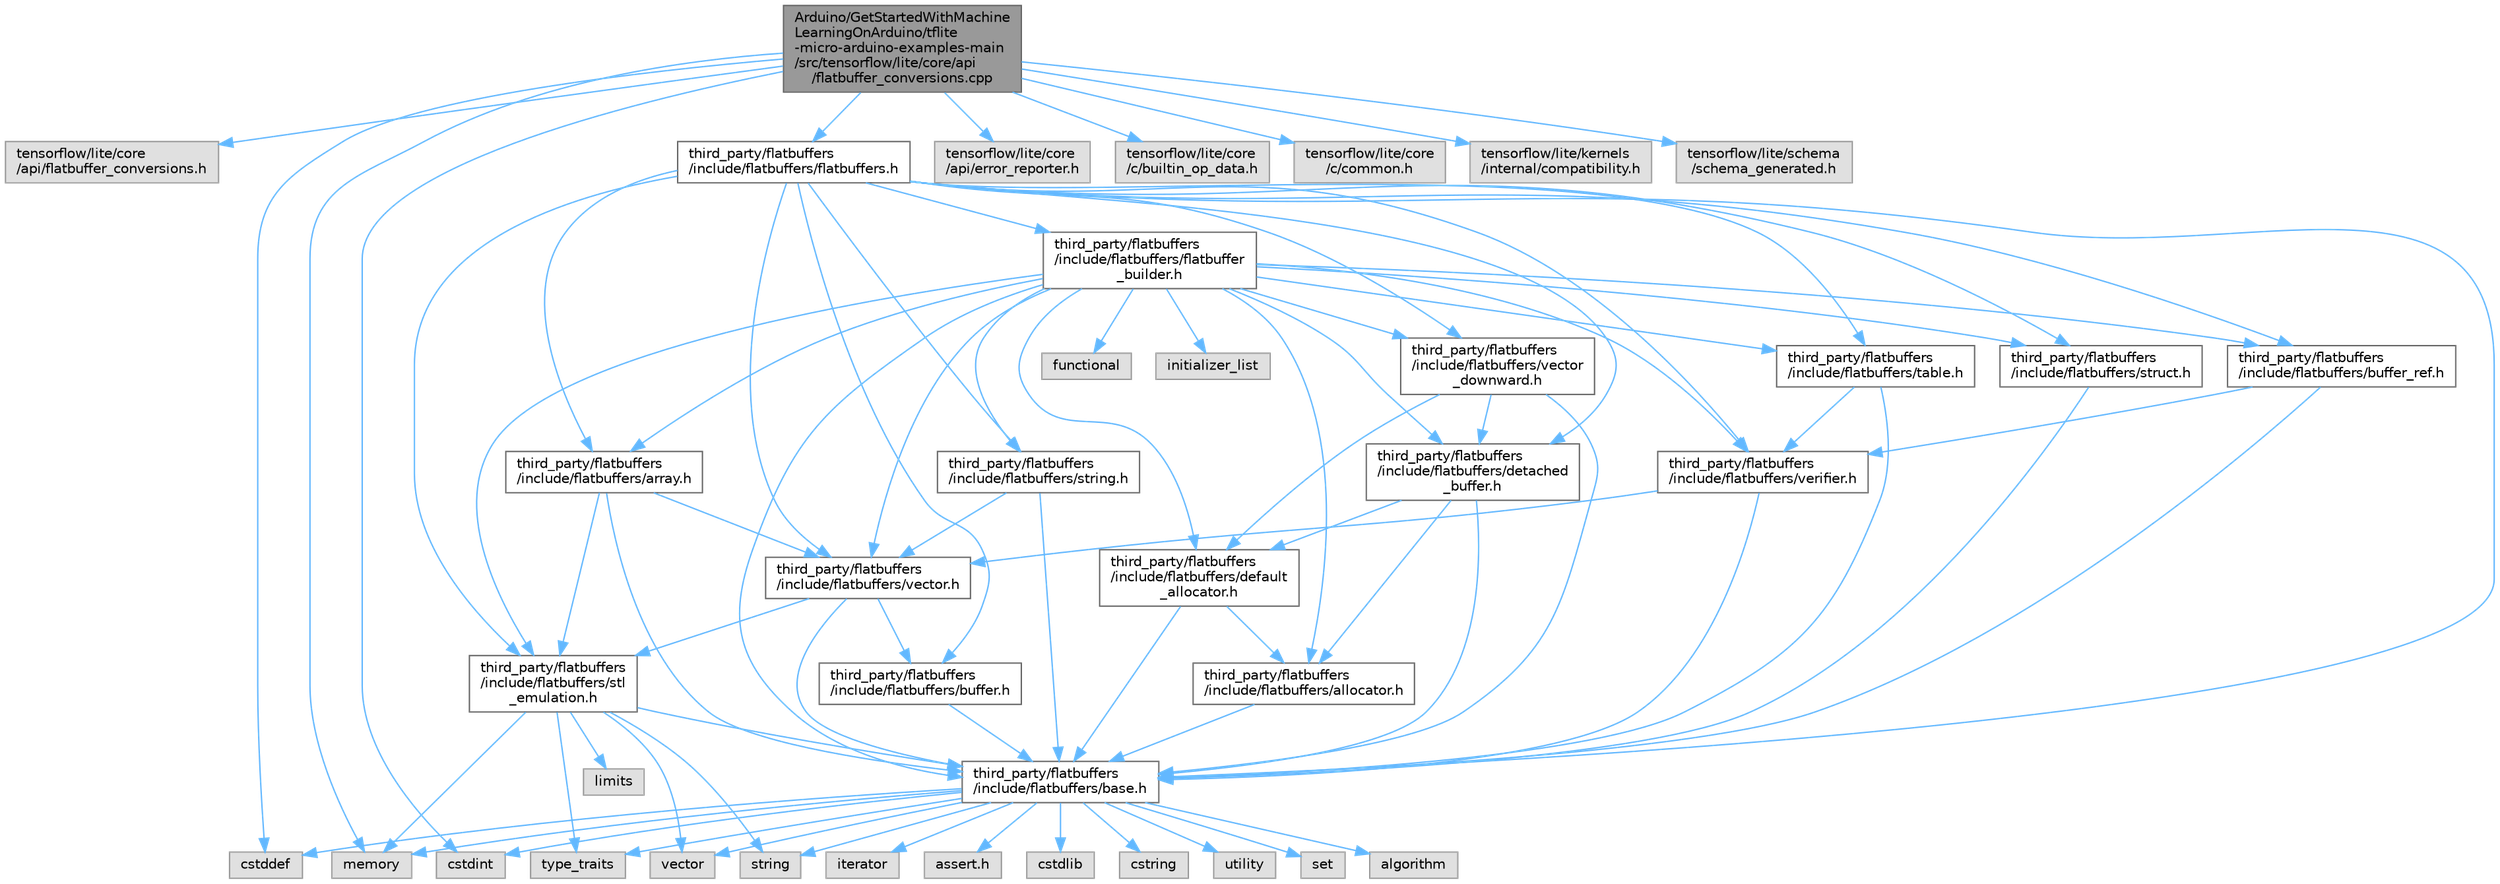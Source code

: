 digraph "Arduino/GetStartedWithMachineLearningOnArduino/tflite-micro-arduino-examples-main/src/tensorflow/lite/core/api/flatbuffer_conversions.cpp"
{
 // LATEX_PDF_SIZE
  bgcolor="transparent";
  edge [fontname=Helvetica,fontsize=10,labelfontname=Helvetica,labelfontsize=10];
  node [fontname=Helvetica,fontsize=10,shape=box,height=0.2,width=0.4];
  Node1 [id="Node000001",label="Arduino/GetStartedWithMachine\lLearningOnArduino/tflite\l-micro-arduino-examples-main\l/src/tensorflow/lite/core/api\l/flatbuffer_conversions.cpp",height=0.2,width=0.4,color="gray40", fillcolor="grey60", style="filled", fontcolor="black",tooltip=" "];
  Node1 -> Node2 [id="edge83_Node000001_Node000002",color="steelblue1",style="solid",tooltip=" "];
  Node2 [id="Node000002",label="tensorflow/lite/core\l/api/flatbuffer_conversions.h",height=0.2,width=0.4,color="grey60", fillcolor="#E0E0E0", style="filled",tooltip=" "];
  Node1 -> Node3 [id="edge84_Node000001_Node000003",color="steelblue1",style="solid",tooltip=" "];
  Node3 [id="Node000003",label="cstddef",height=0.2,width=0.4,color="grey60", fillcolor="#E0E0E0", style="filled",tooltip=" "];
  Node1 -> Node4 [id="edge85_Node000001_Node000004",color="steelblue1",style="solid",tooltip=" "];
  Node4 [id="Node000004",label="cstdint",height=0.2,width=0.4,color="grey60", fillcolor="#E0E0E0", style="filled",tooltip=" "];
  Node1 -> Node5 [id="edge86_Node000001_Node000005",color="steelblue1",style="solid",tooltip=" "];
  Node5 [id="Node000005",label="memory",height=0.2,width=0.4,color="grey60", fillcolor="#E0E0E0", style="filled",tooltip=" "];
  Node1 -> Node6 [id="edge87_Node000001_Node000006",color="steelblue1",style="solid",tooltip=" "];
  Node6 [id="Node000006",label="third_party/flatbuffers\l/include/flatbuffers/flatbuffers.h",height=0.2,width=0.4,color="grey40", fillcolor="white", style="filled",URL="$flatbuffers_8h.html",tooltip=" "];
  Node6 -> Node7 [id="edge88_Node000006_Node000007",color="steelblue1",style="solid",tooltip=" "];
  Node7 [id="Node000007",label="third_party/flatbuffers\l/include/flatbuffers/array.h",height=0.2,width=0.4,color="grey40", fillcolor="white", style="filled",URL="$tflite-micro-arduino-examples-main_2src_2third__party_2flatbuffers_2include_2flatbuffers_2array_8h.html",tooltip=" "];
  Node7 -> Node8 [id="edge89_Node000007_Node000008",color="steelblue1",style="solid",tooltip=" "];
  Node8 [id="Node000008",label="third_party/flatbuffers\l/include/flatbuffers/base.h",height=0.2,width=0.4,color="grey40", fillcolor="white", style="filled",URL="$base_8h.html",tooltip=" "];
  Node8 -> Node9 [id="edge90_Node000008_Node000009",color="steelblue1",style="solid",tooltip=" "];
  Node9 [id="Node000009",label="assert.h",height=0.2,width=0.4,color="grey60", fillcolor="#E0E0E0", style="filled",tooltip=" "];
  Node8 -> Node4 [id="edge91_Node000008_Node000004",color="steelblue1",style="solid",tooltip=" "];
  Node8 -> Node3 [id="edge92_Node000008_Node000003",color="steelblue1",style="solid",tooltip=" "];
  Node8 -> Node10 [id="edge93_Node000008_Node000010",color="steelblue1",style="solid",tooltip=" "];
  Node10 [id="Node000010",label="cstdlib",height=0.2,width=0.4,color="grey60", fillcolor="#E0E0E0", style="filled",tooltip=" "];
  Node8 -> Node11 [id="edge94_Node000008_Node000011",color="steelblue1",style="solid",tooltip=" "];
  Node11 [id="Node000011",label="cstring",height=0.2,width=0.4,color="grey60", fillcolor="#E0E0E0", style="filled",tooltip=" "];
  Node8 -> Node12 [id="edge95_Node000008_Node000012",color="steelblue1",style="solid",tooltip=" "];
  Node12 [id="Node000012",label="utility",height=0.2,width=0.4,color="grey60", fillcolor="#E0E0E0", style="filled",tooltip=" "];
  Node8 -> Node13 [id="edge96_Node000008_Node000013",color="steelblue1",style="solid",tooltip=" "];
  Node13 [id="Node000013",label="string",height=0.2,width=0.4,color="grey60", fillcolor="#E0E0E0", style="filled",tooltip=" "];
  Node8 -> Node14 [id="edge97_Node000008_Node000014",color="steelblue1",style="solid",tooltip=" "];
  Node14 [id="Node000014",label="type_traits",height=0.2,width=0.4,color="grey60", fillcolor="#E0E0E0", style="filled",tooltip=" "];
  Node8 -> Node15 [id="edge98_Node000008_Node000015",color="steelblue1",style="solid",tooltip=" "];
  Node15 [id="Node000015",label="vector",height=0.2,width=0.4,color="grey60", fillcolor="#E0E0E0", style="filled",tooltip=" "];
  Node8 -> Node16 [id="edge99_Node000008_Node000016",color="steelblue1",style="solid",tooltip=" "];
  Node16 [id="Node000016",label="set",height=0.2,width=0.4,color="grey60", fillcolor="#E0E0E0", style="filled",tooltip=" "];
  Node8 -> Node17 [id="edge100_Node000008_Node000017",color="steelblue1",style="solid",tooltip=" "];
  Node17 [id="Node000017",label="algorithm",height=0.2,width=0.4,color="grey60", fillcolor="#E0E0E0", style="filled",tooltip=" "];
  Node8 -> Node18 [id="edge101_Node000008_Node000018",color="steelblue1",style="solid",tooltip=" "];
  Node18 [id="Node000018",label="iterator",height=0.2,width=0.4,color="grey60", fillcolor="#E0E0E0", style="filled",tooltip=" "];
  Node8 -> Node5 [id="edge102_Node000008_Node000005",color="steelblue1",style="solid",tooltip=" "];
  Node7 -> Node19 [id="edge103_Node000007_Node000019",color="steelblue1",style="solid",tooltip=" "];
  Node19 [id="Node000019",label="third_party/flatbuffers\l/include/flatbuffers/stl\l_emulation.h",height=0.2,width=0.4,color="grey40", fillcolor="white", style="filled",URL="$stl__emulation_8h.html",tooltip=" "];
  Node19 -> Node8 [id="edge104_Node000019_Node000008",color="steelblue1",style="solid",tooltip=" "];
  Node19 -> Node13 [id="edge105_Node000019_Node000013",color="steelblue1",style="solid",tooltip=" "];
  Node19 -> Node14 [id="edge106_Node000019_Node000014",color="steelblue1",style="solid",tooltip=" "];
  Node19 -> Node15 [id="edge107_Node000019_Node000015",color="steelblue1",style="solid",tooltip=" "];
  Node19 -> Node5 [id="edge108_Node000019_Node000005",color="steelblue1",style="solid",tooltip=" "];
  Node19 -> Node20 [id="edge109_Node000019_Node000020",color="steelblue1",style="solid",tooltip=" "];
  Node20 [id="Node000020",label="limits",height=0.2,width=0.4,color="grey60", fillcolor="#E0E0E0", style="filled",tooltip=" "];
  Node7 -> Node21 [id="edge110_Node000007_Node000021",color="steelblue1",style="solid",tooltip=" "];
  Node21 [id="Node000021",label="third_party/flatbuffers\l/include/flatbuffers/vector.h",height=0.2,width=0.4,color="grey40", fillcolor="white", style="filled",URL="$vector_8h.html",tooltip=" "];
  Node21 -> Node8 [id="edge111_Node000021_Node000008",color="steelblue1",style="solid",tooltip=" "];
  Node21 -> Node22 [id="edge112_Node000021_Node000022",color="steelblue1",style="solid",tooltip=" "];
  Node22 [id="Node000022",label="third_party/flatbuffers\l/include/flatbuffers/buffer.h",height=0.2,width=0.4,color="grey40", fillcolor="white", style="filled",URL="$buffer_8h.html",tooltip=" "];
  Node22 -> Node8 [id="edge113_Node000022_Node000008",color="steelblue1",style="solid",tooltip=" "];
  Node21 -> Node19 [id="edge114_Node000021_Node000019",color="steelblue1",style="solid",tooltip=" "];
  Node6 -> Node8 [id="edge115_Node000006_Node000008",color="steelblue1",style="solid",tooltip=" "];
  Node6 -> Node22 [id="edge116_Node000006_Node000022",color="steelblue1",style="solid",tooltip=" "];
  Node6 -> Node23 [id="edge117_Node000006_Node000023",color="steelblue1",style="solid",tooltip=" "];
  Node23 [id="Node000023",label="third_party/flatbuffers\l/include/flatbuffers/buffer_ref.h",height=0.2,width=0.4,color="grey40", fillcolor="white", style="filled",URL="$buffer__ref_8h.html",tooltip=" "];
  Node23 -> Node8 [id="edge118_Node000023_Node000008",color="steelblue1",style="solid",tooltip=" "];
  Node23 -> Node24 [id="edge119_Node000023_Node000024",color="steelblue1",style="solid",tooltip=" "];
  Node24 [id="Node000024",label="third_party/flatbuffers\l/include/flatbuffers/verifier.h",height=0.2,width=0.4,color="grey40", fillcolor="white", style="filled",URL="$verifier_8h.html",tooltip=" "];
  Node24 -> Node8 [id="edge120_Node000024_Node000008",color="steelblue1",style="solid",tooltip=" "];
  Node24 -> Node21 [id="edge121_Node000024_Node000021",color="steelblue1",style="solid",tooltip=" "];
  Node6 -> Node25 [id="edge122_Node000006_Node000025",color="steelblue1",style="solid",tooltip=" "];
  Node25 [id="Node000025",label="third_party/flatbuffers\l/include/flatbuffers/detached\l_buffer.h",height=0.2,width=0.4,color="grey40", fillcolor="white", style="filled",URL="$detached__buffer_8h.html",tooltip=" "];
  Node25 -> Node26 [id="edge123_Node000025_Node000026",color="steelblue1",style="solid",tooltip=" "];
  Node26 [id="Node000026",label="third_party/flatbuffers\l/include/flatbuffers/allocator.h",height=0.2,width=0.4,color="grey40", fillcolor="white", style="filled",URL="$allocator_8h.html",tooltip=" "];
  Node26 -> Node8 [id="edge124_Node000026_Node000008",color="steelblue1",style="solid",tooltip=" "];
  Node25 -> Node8 [id="edge125_Node000025_Node000008",color="steelblue1",style="solid",tooltip=" "];
  Node25 -> Node27 [id="edge126_Node000025_Node000027",color="steelblue1",style="solid",tooltip=" "];
  Node27 [id="Node000027",label="third_party/flatbuffers\l/include/flatbuffers/default\l_allocator.h",height=0.2,width=0.4,color="grey40", fillcolor="white", style="filled",URL="$default__allocator_8h.html",tooltip=" "];
  Node27 -> Node26 [id="edge127_Node000027_Node000026",color="steelblue1",style="solid",tooltip=" "];
  Node27 -> Node8 [id="edge128_Node000027_Node000008",color="steelblue1",style="solid",tooltip=" "];
  Node6 -> Node28 [id="edge129_Node000006_Node000028",color="steelblue1",style="solid",tooltip=" "];
  Node28 [id="Node000028",label="third_party/flatbuffers\l/include/flatbuffers/flatbuffer\l_builder.h",height=0.2,width=0.4,color="grey40", fillcolor="white", style="filled",URL="$flatbuffer__builder_8h.html",tooltip=" "];
  Node28 -> Node29 [id="edge130_Node000028_Node000029",color="steelblue1",style="solid",tooltip=" "];
  Node29 [id="Node000029",label="functional",height=0.2,width=0.4,color="grey60", fillcolor="#E0E0E0", style="filled",tooltip=" "];
  Node28 -> Node30 [id="edge131_Node000028_Node000030",color="steelblue1",style="solid",tooltip=" "];
  Node30 [id="Node000030",label="initializer_list",height=0.2,width=0.4,color="grey60", fillcolor="#E0E0E0", style="filled",tooltip=" "];
  Node28 -> Node26 [id="edge132_Node000028_Node000026",color="steelblue1",style="solid",tooltip=" "];
  Node28 -> Node7 [id="edge133_Node000028_Node000007",color="steelblue1",style="solid",tooltip=" "];
  Node28 -> Node8 [id="edge134_Node000028_Node000008",color="steelblue1",style="solid",tooltip=" "];
  Node28 -> Node23 [id="edge135_Node000028_Node000023",color="steelblue1",style="solid",tooltip=" "];
  Node28 -> Node27 [id="edge136_Node000028_Node000027",color="steelblue1",style="solid",tooltip=" "];
  Node28 -> Node25 [id="edge137_Node000028_Node000025",color="steelblue1",style="solid",tooltip=" "];
  Node28 -> Node19 [id="edge138_Node000028_Node000019",color="steelblue1",style="solid",tooltip=" "];
  Node28 -> Node31 [id="edge139_Node000028_Node000031",color="steelblue1",style="solid",tooltip=" "];
  Node31 [id="Node000031",label="third_party/flatbuffers\l/include/flatbuffers/string.h",height=0.2,width=0.4,color="grey40", fillcolor="white", style="filled",URL="$string_8h.html",tooltip=" "];
  Node31 -> Node8 [id="edge140_Node000031_Node000008",color="steelblue1",style="solid",tooltip=" "];
  Node31 -> Node21 [id="edge141_Node000031_Node000021",color="steelblue1",style="solid",tooltip=" "];
  Node28 -> Node32 [id="edge142_Node000028_Node000032",color="steelblue1",style="solid",tooltip=" "];
  Node32 [id="Node000032",label="third_party/flatbuffers\l/include/flatbuffers/struct.h",height=0.2,width=0.4,color="grey40", fillcolor="white", style="filled",URL="$struct_8h.html",tooltip=" "];
  Node32 -> Node8 [id="edge143_Node000032_Node000008",color="steelblue1",style="solid",tooltip=" "];
  Node28 -> Node33 [id="edge144_Node000028_Node000033",color="steelblue1",style="solid",tooltip=" "];
  Node33 [id="Node000033",label="third_party/flatbuffers\l/include/flatbuffers/table.h",height=0.2,width=0.4,color="grey40", fillcolor="white", style="filled",URL="$table_8h.html",tooltip=" "];
  Node33 -> Node8 [id="edge145_Node000033_Node000008",color="steelblue1",style="solid",tooltip=" "];
  Node33 -> Node24 [id="edge146_Node000033_Node000024",color="steelblue1",style="solid",tooltip=" "];
  Node28 -> Node21 [id="edge147_Node000028_Node000021",color="steelblue1",style="solid",tooltip=" "];
  Node28 -> Node34 [id="edge148_Node000028_Node000034",color="steelblue1",style="solid",tooltip=" "];
  Node34 [id="Node000034",label="third_party/flatbuffers\l/include/flatbuffers/vector\l_downward.h",height=0.2,width=0.4,color="grey40", fillcolor="white", style="filled",URL="$vector__downward_8h.html",tooltip=" "];
  Node34 -> Node8 [id="edge149_Node000034_Node000008",color="steelblue1",style="solid",tooltip=" "];
  Node34 -> Node27 [id="edge150_Node000034_Node000027",color="steelblue1",style="solid",tooltip=" "];
  Node34 -> Node25 [id="edge151_Node000034_Node000025",color="steelblue1",style="solid",tooltip=" "];
  Node28 -> Node24 [id="edge152_Node000028_Node000024",color="steelblue1",style="solid",tooltip=" "];
  Node6 -> Node19 [id="edge153_Node000006_Node000019",color="steelblue1",style="solid",tooltip=" "];
  Node6 -> Node31 [id="edge154_Node000006_Node000031",color="steelblue1",style="solid",tooltip=" "];
  Node6 -> Node32 [id="edge155_Node000006_Node000032",color="steelblue1",style="solid",tooltip=" "];
  Node6 -> Node33 [id="edge156_Node000006_Node000033",color="steelblue1",style="solid",tooltip=" "];
  Node6 -> Node21 [id="edge157_Node000006_Node000021",color="steelblue1",style="solid",tooltip=" "];
  Node6 -> Node34 [id="edge158_Node000006_Node000034",color="steelblue1",style="solid",tooltip=" "];
  Node6 -> Node24 [id="edge159_Node000006_Node000024",color="steelblue1",style="solid",tooltip=" "];
  Node1 -> Node35 [id="edge160_Node000001_Node000035",color="steelblue1",style="solid",tooltip=" "];
  Node35 [id="Node000035",label="tensorflow/lite/core\l/api/error_reporter.h",height=0.2,width=0.4,color="grey60", fillcolor="#E0E0E0", style="filled",tooltip=" "];
  Node1 -> Node36 [id="edge161_Node000001_Node000036",color="steelblue1",style="solid",tooltip=" "];
  Node36 [id="Node000036",label="tensorflow/lite/core\l/c/builtin_op_data.h",height=0.2,width=0.4,color="grey60", fillcolor="#E0E0E0", style="filled",tooltip=" "];
  Node1 -> Node37 [id="edge162_Node000001_Node000037",color="steelblue1",style="solid",tooltip=" "];
  Node37 [id="Node000037",label="tensorflow/lite/core\l/c/common.h",height=0.2,width=0.4,color="grey60", fillcolor="#E0E0E0", style="filled",tooltip=" "];
  Node1 -> Node38 [id="edge163_Node000001_Node000038",color="steelblue1",style="solid",tooltip=" "];
  Node38 [id="Node000038",label="tensorflow/lite/kernels\l/internal/compatibility.h",height=0.2,width=0.4,color="grey60", fillcolor="#E0E0E0", style="filled",tooltip=" "];
  Node1 -> Node39 [id="edge164_Node000001_Node000039",color="steelblue1",style="solid",tooltip=" "];
  Node39 [id="Node000039",label="tensorflow/lite/schema\l/schema_generated.h",height=0.2,width=0.4,color="grey60", fillcolor="#E0E0E0", style="filled",tooltip=" "];
}
